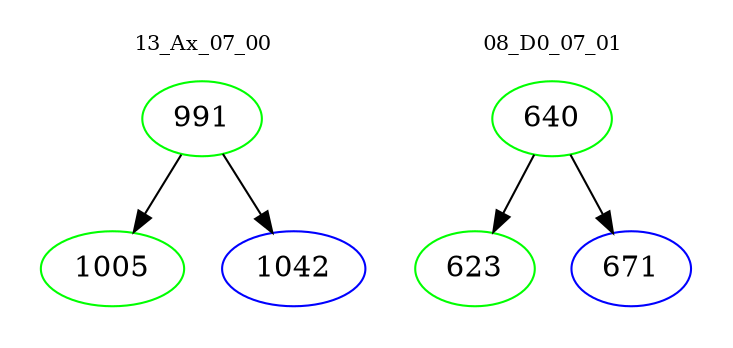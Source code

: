 digraph{
subgraph cluster_0 {
color = white
label = "13_Ax_07_00";
fontsize=10;
T0_991 [label="991", color="green"]
T0_991 -> T0_1005 [color="black"]
T0_1005 [label="1005", color="green"]
T0_991 -> T0_1042 [color="black"]
T0_1042 [label="1042", color="blue"]
}
subgraph cluster_1 {
color = white
label = "08_D0_07_01";
fontsize=10;
T1_640 [label="640", color="green"]
T1_640 -> T1_623 [color="black"]
T1_623 [label="623", color="green"]
T1_640 -> T1_671 [color="black"]
T1_671 [label="671", color="blue"]
}
}
